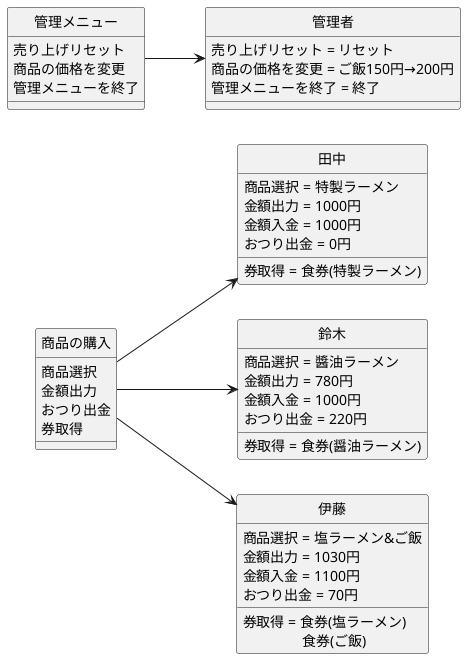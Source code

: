 @startuml 券売機のオブジェクト図
skinparam classAttributeIconSize 0
hide circle
left to right direction


class  商品の購入{
    商品選択
    金額出力
    おつり出金
    券取得
}

class  管理メニュー{
    売り上げリセット
    商品の価格を変更
    管理メニューを終了
}

class 田中  {
    商品選択 = 特製ラーメン
    金額出力 = 1000円
    金額入金 = 1000円
    おつり出金 = 0円
    券取得 = 食券(特製ラーメン)
}


class 鈴木 {
    商品選択 = 醬油ラーメン
    金額出力 = 780円
    金額入金 = 1000円
    おつり出金 = 220円
    券取得 = 食券(醤油ラーメン)
}

class 伊藤 {
    商品選択 = 塩ラーメン&ご飯
    金額出力 = 1030円
    金額入金 = 1100円
    おつり出金 = 70円
    券取得 = 食券(塩ラーメン)\n　　　　 食券(ご飯)
}

class 管理者 {
    売り上げリセット = リセット
    商品の価格を変更 = ご飯150円→200円
    管理メニューを終了 = 終了
}

商品の購入 --> 田中
商品の購入 --> 鈴木
商品の購入 --> 伊藤
管理メニュー --> 管理者


@enduml
